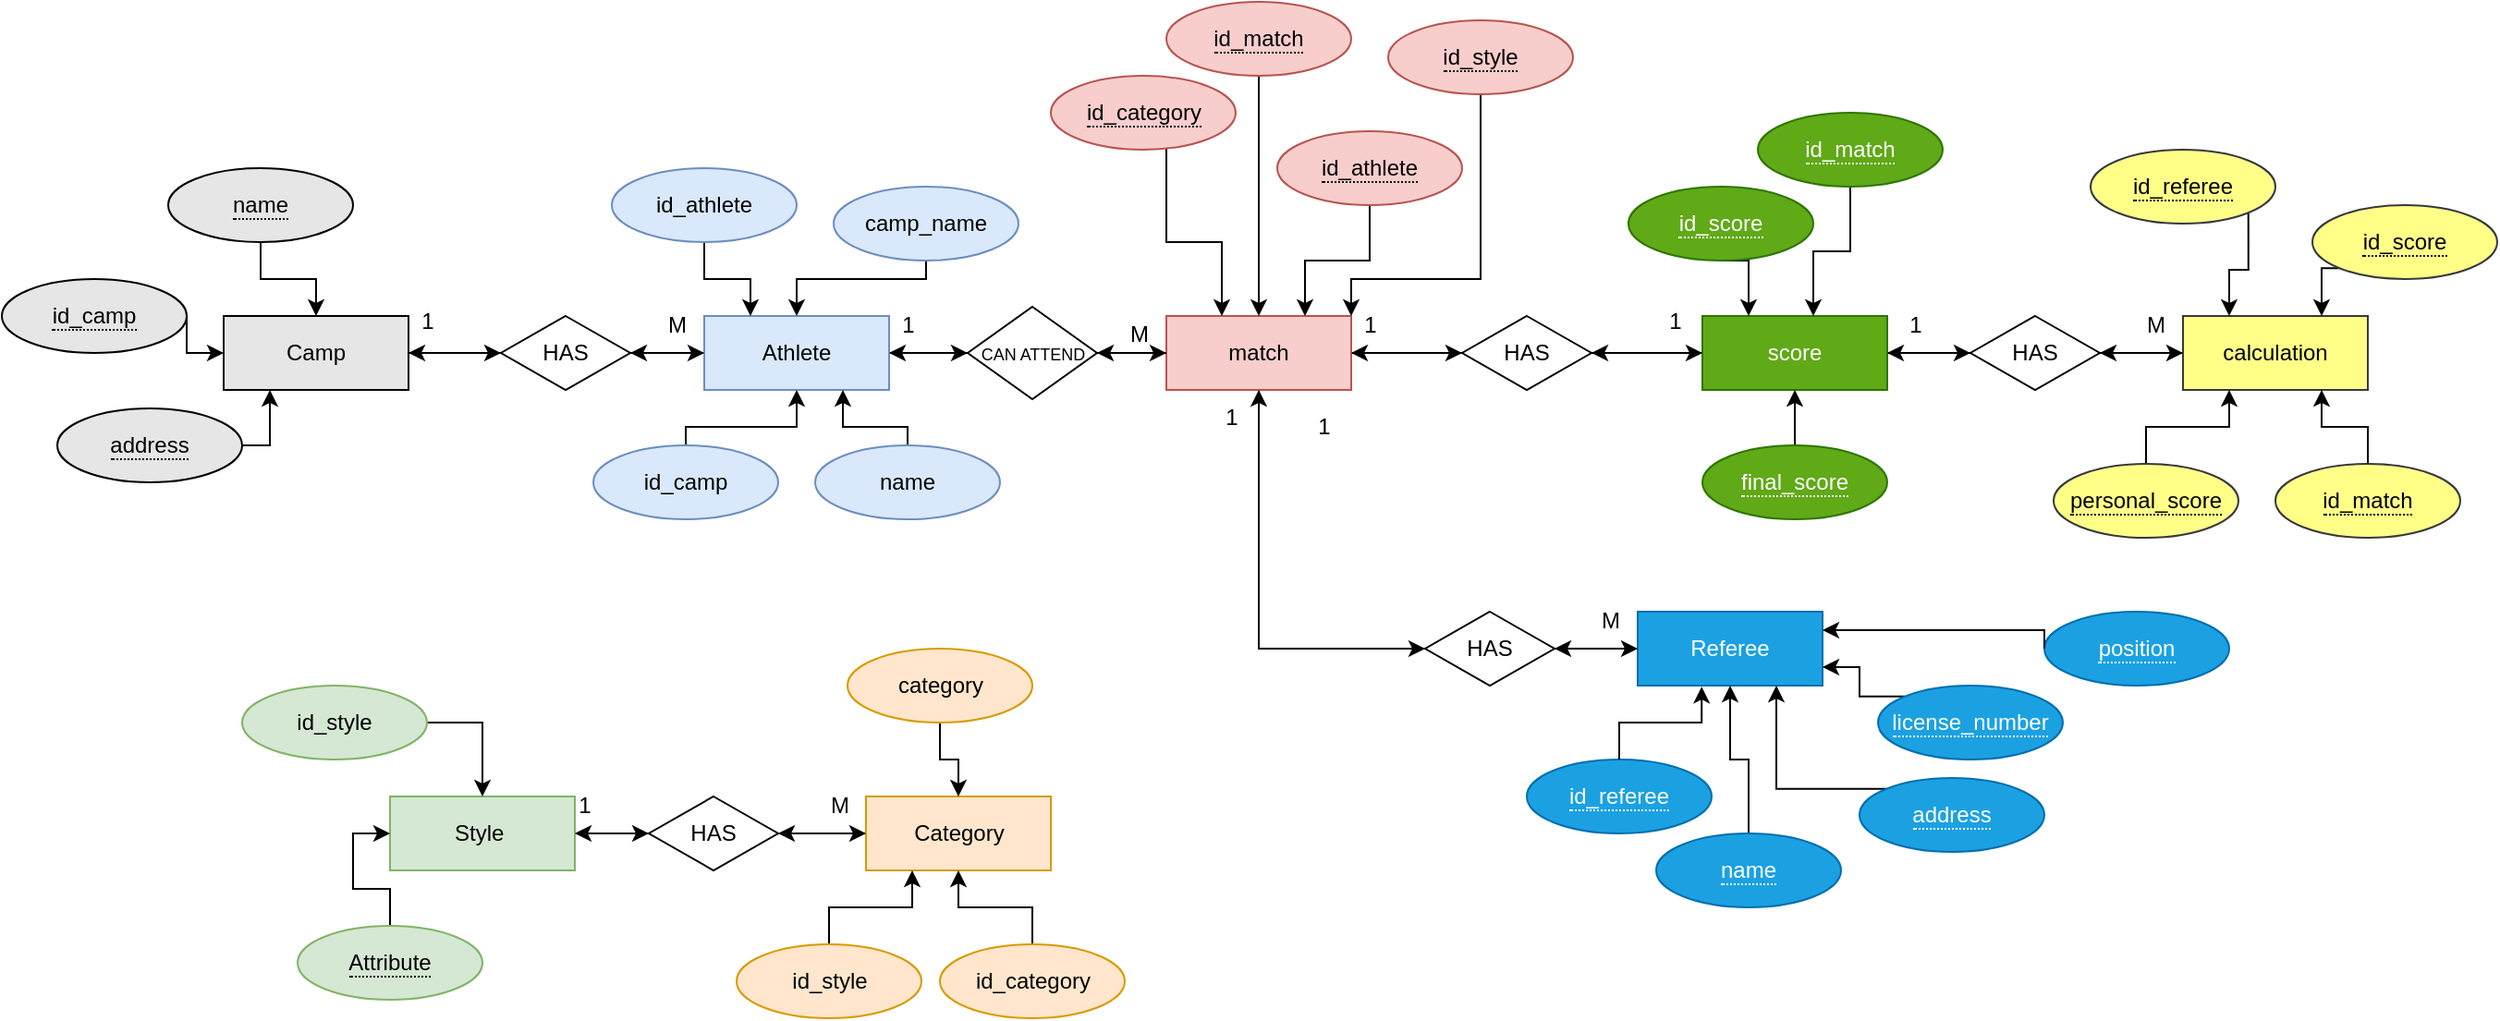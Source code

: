<mxfile version="24.7.8">
  <diagram name="Page-1" id="84v6MIT1IwpYlro9cznc">
    <mxGraphModel dx="1379" dy="745" grid="1" gridSize="10" guides="1" tooltips="1" connect="1" arrows="1" fold="1" page="1" pageScale="1" pageWidth="1600" pageHeight="1200" math="0" shadow="0">
      <root>
        <mxCell id="0" />
        <mxCell id="1" parent="0" />
        <mxCell id="qVCuvzpWBQvMnyLMpO2Z-4" value="" style="edgeStyle=orthogonalEdgeStyle;rounded=0;orthogonalLoop=1;jettySize=auto;html=1;" parent="1" source="Z3Ox5mFpv_UH-wUBoomn-1" target="qVCuvzpWBQvMnyLMpO2Z-1" edge="1">
          <mxGeometry relative="1" as="geometry" />
        </mxCell>
        <mxCell id="Z3Ox5mFpv_UH-wUBoomn-1" value="Camp" style="whiteSpace=wrap;html=1;align=center;fillColor=#E6E6E6;" parent="1" vertex="1">
          <mxGeometry x="120" y="170" width="100" height="40" as="geometry" />
        </mxCell>
        <mxCell id="Z3Ox5mFpv_UH-wUBoomn-6" style="edgeStyle=orthogonalEdgeStyle;rounded=0;orthogonalLoop=1;jettySize=auto;html=1;exitX=1;exitY=0.5;exitDx=0;exitDy=0;entryX=0;entryY=0.5;entryDx=0;entryDy=0;" parent="1" source="Z3Ox5mFpv_UH-wUBoomn-2" target="Z3Ox5mFpv_UH-wUBoomn-1" edge="1">
          <mxGeometry relative="1" as="geometry">
            <Array as="points">
              <mxPoint x="100" y="190" />
            </Array>
          </mxGeometry>
        </mxCell>
        <mxCell id="Z3Ox5mFpv_UH-wUBoomn-2" value="&lt;span style=&quot;border-bottom: 1px dotted&quot;&gt;id_camp&lt;/span&gt;" style="ellipse;whiteSpace=wrap;html=1;align=center;fillColor=#E6E6E6;" parent="1" vertex="1">
          <mxGeometry y="150" width="100" height="40" as="geometry" />
        </mxCell>
        <mxCell id="Z3Ox5mFpv_UH-wUBoomn-7" style="edgeStyle=orthogonalEdgeStyle;rounded=0;orthogonalLoop=1;jettySize=auto;html=1;exitX=0.5;exitY=1;exitDx=0;exitDy=0;" parent="1" source="Z3Ox5mFpv_UH-wUBoomn-3" target="Z3Ox5mFpv_UH-wUBoomn-1" edge="1">
          <mxGeometry relative="1" as="geometry" />
        </mxCell>
        <mxCell id="Z3Ox5mFpv_UH-wUBoomn-3" value="&lt;span style=&quot;border-bottom: 1px dotted&quot;&gt;name&lt;/span&gt;" style="ellipse;whiteSpace=wrap;html=1;align=center;fillColor=#E6E6E6;" parent="1" vertex="1">
          <mxGeometry x="90" y="90" width="100" height="40" as="geometry" />
        </mxCell>
        <mxCell id="Z3Ox5mFpv_UH-wUBoomn-5" style="edgeStyle=orthogonalEdgeStyle;rounded=0;orthogonalLoop=1;jettySize=auto;html=1;exitX=1;exitY=0.5;exitDx=0;exitDy=0;entryX=0.25;entryY=1;entryDx=0;entryDy=0;" parent="1" source="Z3Ox5mFpv_UH-wUBoomn-4" target="Z3Ox5mFpv_UH-wUBoomn-1" edge="1">
          <mxGeometry relative="1" as="geometry" />
        </mxCell>
        <mxCell id="Z3Ox5mFpv_UH-wUBoomn-4" value="&lt;span style=&quot;border-bottom: 1px dotted&quot;&gt;address&lt;/span&gt;" style="ellipse;whiteSpace=wrap;html=1;align=center;fillColor=#E6E6E6;" parent="1" vertex="1">
          <mxGeometry x="30" y="220" width="100" height="40" as="geometry" />
        </mxCell>
        <mxCell id="qVCuvzpWBQvMnyLMpO2Z-7" value="" style="edgeStyle=orthogonalEdgeStyle;rounded=0;orthogonalLoop=1;jettySize=auto;html=1;" parent="1" source="Z3Ox5mFpv_UH-wUBoomn-10" target="qVCuvzpWBQvMnyLMpO2Z-6" edge="1">
          <mxGeometry relative="1" as="geometry" />
        </mxCell>
        <mxCell id="4jx0AmO8iM8bcL9KrVpP-16" style="edgeStyle=orthogonalEdgeStyle;rounded=0;orthogonalLoop=1;jettySize=auto;html=1;exitX=0;exitY=0.5;exitDx=0;exitDy=0;entryX=1;entryY=0.5;entryDx=0;entryDy=0;" parent="1" source="Z3Ox5mFpv_UH-wUBoomn-10" target="qVCuvzpWBQvMnyLMpO2Z-1" edge="1">
          <mxGeometry relative="1" as="geometry" />
        </mxCell>
        <mxCell id="Z3Ox5mFpv_UH-wUBoomn-10" value="Athlete" style="whiteSpace=wrap;html=1;align=center;fillColor=#dae8fc;strokeColor=#6c8ebf;" parent="1" vertex="1">
          <mxGeometry x="380" y="170" width="100" height="40" as="geometry" />
        </mxCell>
        <mxCell id="Z3Ox5mFpv_UH-wUBoomn-15" style="edgeStyle=orthogonalEdgeStyle;rounded=0;orthogonalLoop=1;jettySize=auto;html=1;exitX=0.5;exitY=1;exitDx=0;exitDy=0;entryX=0.25;entryY=0;entryDx=0;entryDy=0;" parent="1" source="Z3Ox5mFpv_UH-wUBoomn-11" target="Z3Ox5mFpv_UH-wUBoomn-10" edge="1">
          <mxGeometry relative="1" as="geometry" />
        </mxCell>
        <mxCell id="Z3Ox5mFpv_UH-wUBoomn-11" value="id_athlete" style="ellipse;whiteSpace=wrap;html=1;align=center;fillColor=#dae8fc;strokeColor=#6c8ebf;" parent="1" vertex="1">
          <mxGeometry x="330" y="90" width="100" height="40" as="geometry" />
        </mxCell>
        <mxCell id="Z3Ox5mFpv_UH-wUBoomn-17" style="edgeStyle=orthogonalEdgeStyle;rounded=0;orthogonalLoop=1;jettySize=auto;html=1;exitX=0.5;exitY=0;exitDx=0;exitDy=0;" parent="1" source="Z3Ox5mFpv_UH-wUBoomn-12" target="Z3Ox5mFpv_UH-wUBoomn-10" edge="1">
          <mxGeometry relative="1" as="geometry">
            <Array as="points">
              <mxPoint x="370" y="230" />
              <mxPoint x="430" y="230" />
            </Array>
          </mxGeometry>
        </mxCell>
        <mxCell id="Z3Ox5mFpv_UH-wUBoomn-12" value="id_camp" style="ellipse;whiteSpace=wrap;html=1;align=center;fillColor=#dae8fc;strokeColor=#6c8ebf;" parent="1" vertex="1">
          <mxGeometry x="320" y="240" width="100" height="40" as="geometry" />
        </mxCell>
        <mxCell id="Z3Ox5mFpv_UH-wUBoomn-18" style="edgeStyle=orthogonalEdgeStyle;rounded=0;orthogonalLoop=1;jettySize=auto;html=1;exitX=0.5;exitY=0;exitDx=0;exitDy=0;entryX=0.75;entryY=1;entryDx=0;entryDy=0;" parent="1" source="Z3Ox5mFpv_UH-wUBoomn-13" target="Z3Ox5mFpv_UH-wUBoomn-10" edge="1">
          <mxGeometry relative="1" as="geometry">
            <Array as="points">
              <mxPoint x="490" y="230" />
              <mxPoint x="455" y="230" />
            </Array>
          </mxGeometry>
        </mxCell>
        <mxCell id="Z3Ox5mFpv_UH-wUBoomn-13" value="name" style="ellipse;whiteSpace=wrap;html=1;align=center;fillColor=#dae8fc;strokeColor=#6c8ebf;" parent="1" vertex="1">
          <mxGeometry x="440" y="240" width="100" height="40" as="geometry" />
        </mxCell>
        <mxCell id="Z3Ox5mFpv_UH-wUBoomn-16" style="edgeStyle=orthogonalEdgeStyle;rounded=0;orthogonalLoop=1;jettySize=auto;html=1;exitX=0.5;exitY=1;exitDx=0;exitDy=0;entryX=0.5;entryY=0;entryDx=0;entryDy=0;" parent="1" source="Z3Ox5mFpv_UH-wUBoomn-14" target="Z3Ox5mFpv_UH-wUBoomn-10" edge="1">
          <mxGeometry relative="1" as="geometry">
            <Array as="points">
              <mxPoint x="500" y="150" />
              <mxPoint x="430" y="150" />
            </Array>
          </mxGeometry>
        </mxCell>
        <mxCell id="Z3Ox5mFpv_UH-wUBoomn-14" value="camp_name" style="ellipse;whiteSpace=wrap;html=1;align=center;fillColor=#dae8fc;strokeColor=#6c8ebf;" parent="1" vertex="1">
          <mxGeometry x="450" y="100" width="100" height="40" as="geometry" />
        </mxCell>
        <mxCell id="qVCuvzpWBQvMnyLMpO2Z-25" value="" style="edgeStyle=orthogonalEdgeStyle;rounded=0;orthogonalLoop=1;jettySize=auto;html=1;" parent="1" source="Z3Ox5mFpv_UH-wUBoomn-19" target="qVCuvzpWBQvMnyLMpO2Z-24" edge="1">
          <mxGeometry relative="1" as="geometry" />
        </mxCell>
        <mxCell id="Z3Ox5mFpv_UH-wUBoomn-19" value="Style&amp;nbsp;" style="whiteSpace=wrap;html=1;align=center;fillColor=#d5e8d4;strokeColor=#82b366;" parent="1" vertex="1">
          <mxGeometry x="210" y="430" width="100" height="40" as="geometry" />
        </mxCell>
        <mxCell id="Z3Ox5mFpv_UH-wUBoomn-24" style="edgeStyle=orthogonalEdgeStyle;rounded=0;orthogonalLoop=1;jettySize=auto;html=1;exitX=1;exitY=0.5;exitDx=0;exitDy=0;entryX=0.5;entryY=0;entryDx=0;entryDy=0;" parent="1" source="Z3Ox5mFpv_UH-wUBoomn-20" target="Z3Ox5mFpv_UH-wUBoomn-19" edge="1">
          <mxGeometry relative="1" as="geometry" />
        </mxCell>
        <mxCell id="Z3Ox5mFpv_UH-wUBoomn-20" value="id_style" style="ellipse;whiteSpace=wrap;html=1;align=center;fillColor=#d5e8d4;strokeColor=#82b366;" parent="1" vertex="1">
          <mxGeometry x="130" y="370" width="100" height="40" as="geometry" />
        </mxCell>
        <mxCell id="Z3Ox5mFpv_UH-wUBoomn-25" style="edgeStyle=orthogonalEdgeStyle;rounded=0;orthogonalLoop=1;jettySize=auto;html=1;exitX=0.5;exitY=0;exitDx=0;exitDy=0;entryX=0;entryY=0.5;entryDx=0;entryDy=0;" parent="1" source="Z3Ox5mFpv_UH-wUBoomn-21" target="Z3Ox5mFpv_UH-wUBoomn-19" edge="1">
          <mxGeometry relative="1" as="geometry" />
        </mxCell>
        <mxCell id="Z3Ox5mFpv_UH-wUBoomn-21" value="&lt;span style=&quot;border-bottom: 1px dotted&quot;&gt;Attribute&lt;/span&gt;" style="ellipse;whiteSpace=wrap;html=1;align=center;fillColor=#d5e8d4;strokeColor=#82b366;" parent="1" vertex="1">
          <mxGeometry x="160" y="500" width="100" height="40" as="geometry" />
        </mxCell>
        <mxCell id="4jx0AmO8iM8bcL9KrVpP-14" style="edgeStyle=orthogonalEdgeStyle;rounded=0;orthogonalLoop=1;jettySize=auto;html=1;exitX=0;exitY=0.5;exitDx=0;exitDy=0;entryX=1;entryY=0.5;entryDx=0;entryDy=0;" parent="1" source="Z3Ox5mFpv_UH-wUBoomn-26" target="qVCuvzpWBQvMnyLMpO2Z-24" edge="1">
          <mxGeometry relative="1" as="geometry" />
        </mxCell>
        <mxCell id="Z3Ox5mFpv_UH-wUBoomn-26" value="Category" style="whiteSpace=wrap;html=1;align=center;fillColor=#ffe6cc;strokeColor=#d79b00;" parent="1" vertex="1">
          <mxGeometry x="467.5" y="430" width="100" height="40" as="geometry" />
        </mxCell>
        <mxCell id="Z3Ox5mFpv_UH-wUBoomn-38" style="edgeStyle=orthogonalEdgeStyle;rounded=0;orthogonalLoop=1;jettySize=auto;html=1;exitX=0.5;exitY=1;exitDx=0;exitDy=0;" parent="1" source="Z3Ox5mFpv_UH-wUBoomn-27" target="Z3Ox5mFpv_UH-wUBoomn-26" edge="1">
          <mxGeometry relative="1" as="geometry" />
        </mxCell>
        <mxCell id="Z3Ox5mFpv_UH-wUBoomn-27" value="category" style="ellipse;whiteSpace=wrap;html=1;align=center;fillColor=#ffe6cc;strokeColor=#d79b00;" parent="1" vertex="1">
          <mxGeometry x="457.5" y="350" width="100" height="40" as="geometry" />
        </mxCell>
        <mxCell id="Z3Ox5mFpv_UH-wUBoomn-37" style="edgeStyle=orthogonalEdgeStyle;rounded=0;orthogonalLoop=1;jettySize=auto;html=1;exitX=0.5;exitY=0;exitDx=0;exitDy=0;entryX=0.5;entryY=1;entryDx=0;entryDy=0;" parent="1" source="Z3Ox5mFpv_UH-wUBoomn-28" target="Z3Ox5mFpv_UH-wUBoomn-26" edge="1">
          <mxGeometry relative="1" as="geometry" />
        </mxCell>
        <mxCell id="Z3Ox5mFpv_UH-wUBoomn-28" value="id_category" style="ellipse;whiteSpace=wrap;html=1;align=center;fillColor=#ffe6cc;strokeColor=#d79b00;" parent="1" vertex="1">
          <mxGeometry x="507.5" y="510" width="100" height="40" as="geometry" />
        </mxCell>
        <mxCell id="Z3Ox5mFpv_UH-wUBoomn-35" style="edgeStyle=orthogonalEdgeStyle;rounded=0;orthogonalLoop=1;jettySize=auto;html=1;exitX=0.5;exitY=0;exitDx=0;exitDy=0;entryX=0.25;entryY=1;entryDx=0;entryDy=0;" parent="1" source="Z3Ox5mFpv_UH-wUBoomn-29" target="Z3Ox5mFpv_UH-wUBoomn-26" edge="1">
          <mxGeometry relative="1" as="geometry" />
        </mxCell>
        <mxCell id="Z3Ox5mFpv_UH-wUBoomn-29" value="id_style" style="ellipse;whiteSpace=wrap;html=1;align=center;fillColor=#ffe6cc;strokeColor=#d79b00;" parent="1" vertex="1">
          <mxGeometry x="397.5" y="510" width="100" height="40" as="geometry" />
        </mxCell>
        <mxCell id="qVCuvzpWBQvMnyLMpO2Z-10" value="" style="edgeStyle=orthogonalEdgeStyle;rounded=0;orthogonalLoop=1;jettySize=auto;html=1;" parent="1" source="Z3Ox5mFpv_UH-wUBoomn-41" target="qVCuvzpWBQvMnyLMpO2Z-9" edge="1">
          <mxGeometry relative="1" as="geometry" />
        </mxCell>
        <mxCell id="qVCuvzpWBQvMnyLMpO2Z-31" style="edgeStyle=orthogonalEdgeStyle;rounded=0;orthogonalLoop=1;jettySize=auto;html=1;exitX=0.5;exitY=1;exitDx=0;exitDy=0;entryX=0;entryY=0.5;entryDx=0;entryDy=0;" parent="1" source="Z3Ox5mFpv_UH-wUBoomn-41" target="qVCuvzpWBQvMnyLMpO2Z-15" edge="1">
          <mxGeometry relative="1" as="geometry" />
        </mxCell>
        <mxCell id="Z3Ox5mFpv_UH-wUBoomn-41" value="match" style="whiteSpace=wrap;html=1;align=center;fillColor=#f8cecc;strokeColor=#b85450;" parent="1" vertex="1">
          <mxGeometry x="630" y="170" width="100" height="40" as="geometry" />
        </mxCell>
        <mxCell id="Z3Ox5mFpv_UH-wUBoomn-46" style="edgeStyle=orthogonalEdgeStyle;rounded=0;orthogonalLoop=1;jettySize=auto;html=1;exitX=0.5;exitY=1;exitDx=0;exitDy=0;entryX=0.5;entryY=0;entryDx=0;entryDy=0;" parent="1" source="Z3Ox5mFpv_UH-wUBoomn-42" target="Z3Ox5mFpv_UH-wUBoomn-41" edge="1">
          <mxGeometry relative="1" as="geometry" />
        </mxCell>
        <mxCell id="Z3Ox5mFpv_UH-wUBoomn-42" value="&lt;span style=&quot;border-bottom: 1px dotted&quot;&gt;id_match&lt;/span&gt;" style="ellipse;whiteSpace=wrap;html=1;align=center;fillColor=#f8cecc;strokeColor=#b85450;" parent="1" vertex="1">
          <mxGeometry x="630" width="100" height="40" as="geometry" />
        </mxCell>
        <mxCell id="Z3Ox5mFpv_UH-wUBoomn-47" style="edgeStyle=orthogonalEdgeStyle;rounded=0;orthogonalLoop=1;jettySize=auto;html=1;exitX=0.5;exitY=1;exitDx=0;exitDy=0;entryX=0.75;entryY=0;entryDx=0;entryDy=0;" parent="1" source="Z3Ox5mFpv_UH-wUBoomn-43" target="Z3Ox5mFpv_UH-wUBoomn-41" edge="1">
          <mxGeometry relative="1" as="geometry" />
        </mxCell>
        <mxCell id="Z3Ox5mFpv_UH-wUBoomn-43" value="&lt;span style=&quot;border-bottom: 1px dotted&quot;&gt;id_athlete&lt;/span&gt;" style="ellipse;whiteSpace=wrap;html=1;align=center;fillColor=#f8cecc;strokeColor=#b85450;" parent="1" vertex="1">
          <mxGeometry x="690" y="70" width="100" height="40" as="geometry" />
        </mxCell>
        <mxCell id="Z3Ox5mFpv_UH-wUBoomn-49" style="edgeStyle=orthogonalEdgeStyle;rounded=0;orthogonalLoop=1;jettySize=auto;html=1;exitX=0.5;exitY=1;exitDx=0;exitDy=0;" parent="1" source="Z3Ox5mFpv_UH-wUBoomn-44" target="Z3Ox5mFpv_UH-wUBoomn-41" edge="1">
          <mxGeometry relative="1" as="geometry">
            <Array as="points">
              <mxPoint x="630" y="60" />
              <mxPoint x="630" y="130" />
              <mxPoint x="660" y="130" />
            </Array>
          </mxGeometry>
        </mxCell>
        <mxCell id="Z3Ox5mFpv_UH-wUBoomn-44" value="&lt;span style=&quot;border-bottom: 1px dotted&quot;&gt;id_category&lt;/span&gt;" style="ellipse;whiteSpace=wrap;html=1;align=center;fillColor=#f8cecc;strokeColor=#b85450;" parent="1" vertex="1">
          <mxGeometry x="567.5" y="40" width="100" height="40" as="geometry" />
        </mxCell>
        <mxCell id="Z3Ox5mFpv_UH-wUBoomn-48" style="edgeStyle=orthogonalEdgeStyle;rounded=0;orthogonalLoop=1;jettySize=auto;html=1;exitX=0.5;exitY=1;exitDx=0;exitDy=0;entryX=1;entryY=0;entryDx=0;entryDy=0;" parent="1" source="Z3Ox5mFpv_UH-wUBoomn-45" target="Z3Ox5mFpv_UH-wUBoomn-41" edge="1">
          <mxGeometry relative="1" as="geometry">
            <Array as="points">
              <mxPoint x="800" y="150" />
              <mxPoint x="730" y="150" />
            </Array>
          </mxGeometry>
        </mxCell>
        <mxCell id="Z3Ox5mFpv_UH-wUBoomn-45" value="&lt;span style=&quot;border-bottom: 1px dotted&quot;&gt;id_style&lt;/span&gt;" style="ellipse;whiteSpace=wrap;html=1;align=center;fillColor=#f8cecc;strokeColor=#b85450;" parent="1" vertex="1">
          <mxGeometry x="750" y="10" width="100" height="40" as="geometry" />
        </mxCell>
        <mxCell id="qVCuvzpWBQvMnyLMpO2Z-22" value="" style="edgeStyle=orthogonalEdgeStyle;rounded=0;orthogonalLoop=1;jettySize=auto;html=1;" parent="1" source="Z3Ox5mFpv_UH-wUBoomn-62" target="qVCuvzpWBQvMnyLMpO2Z-21" edge="1">
          <mxGeometry relative="1" as="geometry" />
        </mxCell>
        <mxCell id="4jx0AmO8iM8bcL9KrVpP-6" style="edgeStyle=orthogonalEdgeStyle;rounded=0;orthogonalLoop=1;jettySize=auto;html=1;exitX=0;exitY=0.5;exitDx=0;exitDy=0;" parent="1" source="Z3Ox5mFpv_UH-wUBoomn-62" target="qVCuvzpWBQvMnyLMpO2Z-9" edge="1">
          <mxGeometry relative="1" as="geometry" />
        </mxCell>
        <mxCell id="Z3Ox5mFpv_UH-wUBoomn-62" value="score" style="whiteSpace=wrap;html=1;align=center;fillColor=#60a917;fontColor=#ffffff;strokeColor=#2D7600;" parent="1" vertex="1">
          <mxGeometry x="920" y="170" width="100" height="40" as="geometry" />
        </mxCell>
        <mxCell id="Z3Ox5mFpv_UH-wUBoomn-66" style="edgeStyle=orthogonalEdgeStyle;rounded=0;orthogonalLoop=1;jettySize=auto;html=1;exitX=0.5;exitY=1;exitDx=0;exitDy=0;entryX=0.25;entryY=0;entryDx=0;entryDy=0;" parent="1" source="Z3Ox5mFpv_UH-wUBoomn-63" target="Z3Ox5mFpv_UH-wUBoomn-62" edge="1">
          <mxGeometry relative="1" as="geometry" />
        </mxCell>
        <mxCell id="Z3Ox5mFpv_UH-wUBoomn-63" value="&lt;span style=&quot;border-bottom: 1px dotted&quot;&gt;id_score&lt;/span&gt;" style="ellipse;whiteSpace=wrap;html=1;align=center;fillColor=#60a917;fontColor=#ffffff;strokeColor=#2D7600;" parent="1" vertex="1">
          <mxGeometry x="880" y="100" width="100" height="40" as="geometry" />
        </mxCell>
        <mxCell id="Z3Ox5mFpv_UH-wUBoomn-67" style="edgeStyle=orthogonalEdgeStyle;rounded=0;orthogonalLoop=1;jettySize=auto;html=1;exitX=0.5;exitY=1;exitDx=0;exitDy=0;" parent="1" source="Z3Ox5mFpv_UH-wUBoomn-64" target="Z3Ox5mFpv_UH-wUBoomn-62" edge="1">
          <mxGeometry relative="1" as="geometry">
            <Array as="points">
              <mxPoint x="1000" y="135" />
              <mxPoint x="980" y="135" />
            </Array>
          </mxGeometry>
        </mxCell>
        <mxCell id="Z3Ox5mFpv_UH-wUBoomn-64" value="&lt;span style=&quot;border-bottom: 1px dotted&quot;&gt;id_match&lt;/span&gt;" style="ellipse;whiteSpace=wrap;html=1;align=center;fillColor=#60a917;fontColor=#ffffff;strokeColor=#2D7600;" parent="1" vertex="1">
          <mxGeometry x="950" y="60" width="100" height="40" as="geometry" />
        </mxCell>
        <mxCell id="qVCuvzpWBQvMnyLMpO2Z-13" style="edgeStyle=orthogonalEdgeStyle;rounded=0;orthogonalLoop=1;jettySize=auto;html=1;exitX=0.5;exitY=0;exitDx=0;exitDy=0;entryX=0.5;entryY=1;entryDx=0;entryDy=0;" parent="1" source="Z3Ox5mFpv_UH-wUBoomn-65" target="Z3Ox5mFpv_UH-wUBoomn-62" edge="1">
          <mxGeometry relative="1" as="geometry" />
        </mxCell>
        <mxCell id="Z3Ox5mFpv_UH-wUBoomn-65" value="&lt;span style=&quot;border-bottom: 1px dotted&quot;&gt;final_score&lt;/span&gt;" style="ellipse;whiteSpace=wrap;html=1;align=center;fillColor=#60a917;fontColor=#ffffff;strokeColor=#2D7600;" parent="1" vertex="1">
          <mxGeometry x="920" y="240" width="100" height="40" as="geometry" />
        </mxCell>
        <mxCell id="4jx0AmO8iM8bcL9KrVpP-12" style="edgeStyle=orthogonalEdgeStyle;rounded=0;orthogonalLoop=1;jettySize=auto;html=1;exitX=0;exitY=0.5;exitDx=0;exitDy=0;entryX=1;entryY=0.5;entryDx=0;entryDy=0;" parent="1" source="I9u8g2XbCEM9uuoPbyd0-1" target="qVCuvzpWBQvMnyLMpO2Z-15" edge="1">
          <mxGeometry relative="1" as="geometry" />
        </mxCell>
        <mxCell id="I9u8g2XbCEM9uuoPbyd0-1" value="Referee" style="whiteSpace=wrap;html=1;align=center;fillColor=#1ba1e2;fontColor=#ffffff;strokeColor=#006EAF;" parent="1" vertex="1">
          <mxGeometry x="885" y="330" width="100" height="40" as="geometry" />
        </mxCell>
        <mxCell id="I9u8g2XbCEM9uuoPbyd0-2" value="&lt;span style=&quot;border-bottom: 1px dotted&quot;&gt;id_referee&lt;/span&gt;" style="ellipse;whiteSpace=wrap;html=1;align=center;fillColor=#1ba1e2;fontColor=#ffffff;strokeColor=#006EAF;" parent="1" vertex="1">
          <mxGeometry x="825" y="410" width="100" height="40" as="geometry" />
        </mxCell>
        <mxCell id="I9u8g2XbCEM9uuoPbyd0-14" style="edgeStyle=orthogonalEdgeStyle;rounded=0;orthogonalLoop=1;jettySize=auto;html=1;exitX=0;exitY=0;exitDx=0;exitDy=0;" parent="1" source="I9u8g2XbCEM9uuoPbyd0-3" edge="1">
          <mxGeometry relative="1" as="geometry">
            <Array as="points">
              <mxPoint x="1005" y="376" />
              <mxPoint x="1005" y="360" />
              <mxPoint x="985" y="360" />
            </Array>
            <mxPoint x="985" y="360" as="targetPoint" />
          </mxGeometry>
        </mxCell>
        <mxCell id="I9u8g2XbCEM9uuoPbyd0-3" value="&lt;span style=&quot;border-bottom: 1px dotted&quot;&gt;license_number&lt;/span&gt;" style="ellipse;whiteSpace=wrap;html=1;align=center;fillColor=#1ba1e2;fontColor=#ffffff;strokeColor=#006EAF;" parent="1" vertex="1">
          <mxGeometry x="1015" y="370" width="100" height="40" as="geometry" />
        </mxCell>
        <mxCell id="I9u8g2XbCEM9uuoPbyd0-8" style="edgeStyle=orthogonalEdgeStyle;rounded=0;orthogonalLoop=1;jettySize=auto;html=1;exitX=0;exitY=0;exitDx=0;exitDy=0;entryX=0.75;entryY=1;entryDx=0;entryDy=0;" parent="1" source="I9u8g2XbCEM9uuoPbyd0-4" target="I9u8g2XbCEM9uuoPbyd0-1" edge="1">
          <mxGeometry relative="1" as="geometry" />
        </mxCell>
        <mxCell id="I9u8g2XbCEM9uuoPbyd0-4" value="&lt;span style=&quot;border-bottom: 1px dotted&quot;&gt;address&lt;/span&gt;" style="ellipse;whiteSpace=wrap;html=1;align=center;fillColor=#1ba1e2;fontColor=#ffffff;strokeColor=#006EAF;" parent="1" vertex="1">
          <mxGeometry x="1005" y="420" width="100" height="40" as="geometry" />
        </mxCell>
        <mxCell id="I9u8g2XbCEM9uuoPbyd0-7" style="edgeStyle=orthogonalEdgeStyle;rounded=0;orthogonalLoop=1;jettySize=auto;html=1;exitX=0.5;exitY=0;exitDx=0;exitDy=0;entryX=0.5;entryY=1;entryDx=0;entryDy=0;" parent="1" source="I9u8g2XbCEM9uuoPbyd0-5" target="I9u8g2XbCEM9uuoPbyd0-1" edge="1">
          <mxGeometry relative="1" as="geometry" />
        </mxCell>
        <mxCell id="I9u8g2XbCEM9uuoPbyd0-5" value="&lt;span style=&quot;border-bottom: 1px dotted&quot;&gt;name&lt;/span&gt;" style="ellipse;whiteSpace=wrap;html=1;align=center;fillColor=#1ba1e2;fontColor=#ffffff;strokeColor=#006EAF;" parent="1" vertex="1">
          <mxGeometry x="895" y="450" width="100" height="40" as="geometry" />
        </mxCell>
        <mxCell id="I9u8g2XbCEM9uuoPbyd0-6" style="edgeStyle=orthogonalEdgeStyle;rounded=0;orthogonalLoop=1;jettySize=auto;html=1;exitX=0.5;exitY=0;exitDx=0;exitDy=0;entryX=0.346;entryY=1.015;entryDx=0;entryDy=0;entryPerimeter=0;" parent="1" source="I9u8g2XbCEM9uuoPbyd0-2" target="I9u8g2XbCEM9uuoPbyd0-1" edge="1">
          <mxGeometry relative="1" as="geometry" />
        </mxCell>
        <mxCell id="4jx0AmO8iM8bcL9KrVpP-8" style="edgeStyle=orthogonalEdgeStyle;rounded=0;orthogonalLoop=1;jettySize=auto;html=1;exitX=0;exitY=0.5;exitDx=0;exitDy=0;entryX=1;entryY=0.5;entryDx=0;entryDy=0;" parent="1" source="I9u8g2XbCEM9uuoPbyd0-15" target="qVCuvzpWBQvMnyLMpO2Z-21" edge="1">
          <mxGeometry relative="1" as="geometry" />
        </mxCell>
        <mxCell id="I9u8g2XbCEM9uuoPbyd0-15" value="calculation" style="whiteSpace=wrap;html=1;align=center;fillColor=#ffff88;strokeColor=#36393d;" parent="1" vertex="1">
          <mxGeometry x="1180" y="170" width="100" height="40" as="geometry" />
        </mxCell>
        <mxCell id="I9u8g2XbCEM9uuoPbyd0-20" style="edgeStyle=orthogonalEdgeStyle;rounded=0;orthogonalLoop=1;jettySize=auto;html=1;exitX=1;exitY=1;exitDx=0;exitDy=0;entryX=0.25;entryY=0;entryDx=0;entryDy=0;" parent="1" source="I9u8g2XbCEM9uuoPbyd0-16" target="I9u8g2XbCEM9uuoPbyd0-15" edge="1">
          <mxGeometry relative="1" as="geometry" />
        </mxCell>
        <mxCell id="I9u8g2XbCEM9uuoPbyd0-16" value="&lt;span style=&quot;border-bottom: 1px dotted&quot;&gt;id_referee&lt;/span&gt;" style="ellipse;whiteSpace=wrap;html=1;align=center;fillColor=#ffff88;strokeColor=#36393d;" parent="1" vertex="1">
          <mxGeometry x="1130" y="80" width="100" height="40" as="geometry" />
        </mxCell>
        <mxCell id="I9u8g2XbCEM9uuoPbyd0-21" style="edgeStyle=orthogonalEdgeStyle;rounded=0;orthogonalLoop=1;jettySize=auto;html=1;exitX=0;exitY=1;exitDx=0;exitDy=0;entryX=0.75;entryY=0;entryDx=0;entryDy=0;" parent="1" source="I9u8g2XbCEM9uuoPbyd0-17" target="I9u8g2XbCEM9uuoPbyd0-15" edge="1">
          <mxGeometry relative="1" as="geometry" />
        </mxCell>
        <mxCell id="I9u8g2XbCEM9uuoPbyd0-17" value="&lt;span style=&quot;border-bottom: 1px dotted&quot;&gt;id_score&lt;/span&gt;" style="ellipse;whiteSpace=wrap;html=1;align=center;fillColor=#ffff88;strokeColor=#36393d;" parent="1" vertex="1">
          <mxGeometry x="1250" y="110" width="100" height="40" as="geometry" />
        </mxCell>
        <mxCell id="I9u8g2XbCEM9uuoPbyd0-22" style="edgeStyle=orthogonalEdgeStyle;rounded=0;orthogonalLoop=1;jettySize=auto;html=1;exitX=0.5;exitY=0;exitDx=0;exitDy=0;entryX=0.75;entryY=1;entryDx=0;entryDy=0;" parent="1" source="I9u8g2XbCEM9uuoPbyd0-18" target="I9u8g2XbCEM9uuoPbyd0-15" edge="1">
          <mxGeometry relative="1" as="geometry" />
        </mxCell>
        <mxCell id="I9u8g2XbCEM9uuoPbyd0-18" value="&lt;span style=&quot;border-bottom: 1px dotted&quot;&gt;id_match&lt;/span&gt;" style="ellipse;whiteSpace=wrap;html=1;align=center;fillColor=#ffff88;strokeColor=#36393d;" parent="1" vertex="1">
          <mxGeometry x="1230" y="250" width="100" height="40" as="geometry" />
        </mxCell>
        <mxCell id="I9u8g2XbCEM9uuoPbyd0-23" style="edgeStyle=orthogonalEdgeStyle;rounded=0;orthogonalLoop=1;jettySize=auto;html=1;exitX=0.5;exitY=0;exitDx=0;exitDy=0;entryX=0.25;entryY=1;entryDx=0;entryDy=0;" parent="1" source="I9u8g2XbCEM9uuoPbyd0-19" target="I9u8g2XbCEM9uuoPbyd0-15" edge="1">
          <mxGeometry relative="1" as="geometry" />
        </mxCell>
        <mxCell id="I9u8g2XbCEM9uuoPbyd0-19" value="&lt;span style=&quot;border-bottom: 1px dotted&quot;&gt;personal_score&lt;/span&gt;" style="ellipse;whiteSpace=wrap;html=1;align=center;fillColor=#ffff88;strokeColor=#36393d;" parent="1" vertex="1">
          <mxGeometry x="1110" y="250" width="100" height="40" as="geometry" />
        </mxCell>
        <mxCell id="qVCuvzpWBQvMnyLMpO2Z-3" value="" style="edgeStyle=orthogonalEdgeStyle;rounded=0;orthogonalLoop=1;jettySize=auto;html=1;" parent="1" source="qVCuvzpWBQvMnyLMpO2Z-1" target="Z3Ox5mFpv_UH-wUBoomn-10" edge="1">
          <mxGeometry relative="1" as="geometry" />
        </mxCell>
        <mxCell id="4jx0AmO8iM8bcL9KrVpP-15" style="edgeStyle=orthogonalEdgeStyle;rounded=0;orthogonalLoop=1;jettySize=auto;html=1;exitX=0;exitY=0.5;exitDx=0;exitDy=0;entryX=1;entryY=0.5;entryDx=0;entryDy=0;" parent="1" source="qVCuvzpWBQvMnyLMpO2Z-1" target="Z3Ox5mFpv_UH-wUBoomn-1" edge="1">
          <mxGeometry relative="1" as="geometry" />
        </mxCell>
        <mxCell id="qVCuvzpWBQvMnyLMpO2Z-1" value="HAS" style="rhombus;whiteSpace=wrap;html=1;" parent="1" vertex="1">
          <mxGeometry x="270" y="170" width="70" height="40" as="geometry" />
        </mxCell>
        <mxCell id="qVCuvzpWBQvMnyLMpO2Z-8" value="" style="edgeStyle=orthogonalEdgeStyle;rounded=0;orthogonalLoop=1;jettySize=auto;html=1;" parent="1" source="qVCuvzpWBQvMnyLMpO2Z-6" target="Z3Ox5mFpv_UH-wUBoomn-41" edge="1">
          <mxGeometry relative="1" as="geometry" />
        </mxCell>
        <mxCell id="4jx0AmO8iM8bcL9KrVpP-17" style="edgeStyle=orthogonalEdgeStyle;rounded=0;orthogonalLoop=1;jettySize=auto;html=1;exitX=0;exitY=0.5;exitDx=0;exitDy=0;" parent="1" source="qVCuvzpWBQvMnyLMpO2Z-6" target="Z3Ox5mFpv_UH-wUBoomn-10" edge="1">
          <mxGeometry relative="1" as="geometry" />
        </mxCell>
        <mxCell id="qVCuvzpWBQvMnyLMpO2Z-6" value="&lt;font style=&quot;font-size: 9px;&quot;&gt;CAN ATTEND&lt;/font&gt;" style="rhombus;whiteSpace=wrap;html=1;" parent="1" vertex="1">
          <mxGeometry x="522.5" y="165" width="70" height="50" as="geometry" />
        </mxCell>
        <mxCell id="qVCuvzpWBQvMnyLMpO2Z-11" value="" style="edgeStyle=orthogonalEdgeStyle;rounded=0;orthogonalLoop=1;jettySize=auto;html=1;" parent="1" source="qVCuvzpWBQvMnyLMpO2Z-9" target="Z3Ox5mFpv_UH-wUBoomn-62" edge="1">
          <mxGeometry relative="1" as="geometry" />
        </mxCell>
        <mxCell id="qVCuvzpWBQvMnyLMpO2Z-29" value="" style="edgeStyle=orthogonalEdgeStyle;rounded=0;orthogonalLoop=1;jettySize=auto;html=1;" parent="1" source="qVCuvzpWBQvMnyLMpO2Z-9" target="Z3Ox5mFpv_UH-wUBoomn-41" edge="1">
          <mxGeometry relative="1" as="geometry" />
        </mxCell>
        <mxCell id="qVCuvzpWBQvMnyLMpO2Z-9" value="HAS" style="rhombus;whiteSpace=wrap;html=1;" parent="1" vertex="1">
          <mxGeometry x="790" y="170" width="70" height="40" as="geometry" />
        </mxCell>
        <mxCell id="qVCuvzpWBQvMnyLMpO2Z-20" value="" style="edgeStyle=orthogonalEdgeStyle;rounded=0;orthogonalLoop=1;jettySize=auto;html=1;" parent="1" source="qVCuvzpWBQvMnyLMpO2Z-15" target="I9u8g2XbCEM9uuoPbyd0-1" edge="1">
          <mxGeometry relative="1" as="geometry" />
        </mxCell>
        <mxCell id="4jx0AmO8iM8bcL9KrVpP-10" style="edgeStyle=orthogonalEdgeStyle;rounded=0;orthogonalLoop=1;jettySize=auto;html=1;exitX=0;exitY=0.5;exitDx=0;exitDy=0;entryX=0.5;entryY=1;entryDx=0;entryDy=0;" parent="1" source="qVCuvzpWBQvMnyLMpO2Z-15" target="Z3Ox5mFpv_UH-wUBoomn-41" edge="1">
          <mxGeometry relative="1" as="geometry" />
        </mxCell>
        <mxCell id="qVCuvzpWBQvMnyLMpO2Z-15" value="HAS" style="rhombus;whiteSpace=wrap;html=1;" parent="1" vertex="1">
          <mxGeometry x="770" y="330" width="70" height="40" as="geometry" />
        </mxCell>
        <mxCell id="qVCuvzpWBQvMnyLMpO2Z-23" value="" style="edgeStyle=orthogonalEdgeStyle;rounded=0;orthogonalLoop=1;jettySize=auto;html=1;" parent="1" source="qVCuvzpWBQvMnyLMpO2Z-21" target="I9u8g2XbCEM9uuoPbyd0-15" edge="1">
          <mxGeometry relative="1" as="geometry" />
        </mxCell>
        <mxCell id="4jx0AmO8iM8bcL9KrVpP-7" style="edgeStyle=orthogonalEdgeStyle;rounded=0;orthogonalLoop=1;jettySize=auto;html=1;exitX=0;exitY=0.5;exitDx=0;exitDy=0;entryX=1;entryY=0.5;entryDx=0;entryDy=0;" parent="1" source="qVCuvzpWBQvMnyLMpO2Z-21" target="Z3Ox5mFpv_UH-wUBoomn-62" edge="1">
          <mxGeometry relative="1" as="geometry" />
        </mxCell>
        <mxCell id="qVCuvzpWBQvMnyLMpO2Z-21" value="HAS" style="rhombus;whiteSpace=wrap;html=1;" parent="1" vertex="1">
          <mxGeometry x="1065" y="170" width="70" height="40" as="geometry" />
        </mxCell>
        <mxCell id="qVCuvzpWBQvMnyLMpO2Z-26" value="" style="edgeStyle=orthogonalEdgeStyle;rounded=0;orthogonalLoop=1;jettySize=auto;html=1;" parent="1" source="qVCuvzpWBQvMnyLMpO2Z-24" target="Z3Ox5mFpv_UH-wUBoomn-26" edge="1">
          <mxGeometry relative="1" as="geometry" />
        </mxCell>
        <mxCell id="4jx0AmO8iM8bcL9KrVpP-13" style="edgeStyle=orthogonalEdgeStyle;rounded=0;orthogonalLoop=1;jettySize=auto;html=1;exitX=0;exitY=0.5;exitDx=0;exitDy=0;entryX=1;entryY=0.5;entryDx=0;entryDy=0;" parent="1" source="qVCuvzpWBQvMnyLMpO2Z-24" target="Z3Ox5mFpv_UH-wUBoomn-19" edge="1">
          <mxGeometry relative="1" as="geometry" />
        </mxCell>
        <mxCell id="qVCuvzpWBQvMnyLMpO2Z-24" value="HAS" style="rhombus;whiteSpace=wrap;html=1;" parent="1" vertex="1">
          <mxGeometry x="350" y="430" width="70" height="40" as="geometry" />
        </mxCell>
        <mxCell id="qVCuvzpWBQvMnyLMpO2Z-30" value="" style="endArrow=classic;html=1;rounded=0;entryX=1;entryY=0.5;entryDx=0;entryDy=0;" parent="1" target="qVCuvzpWBQvMnyLMpO2Z-6" edge="1">
          <mxGeometry width="50" height="50" relative="1" as="geometry">
            <mxPoint x="630" y="190" as="sourcePoint" />
            <mxPoint x="620" y="270" as="targetPoint" />
          </mxGeometry>
        </mxCell>
        <mxCell id="4jx0AmO8iM8bcL9KrVpP-18" value="1" style="text;html=1;align=center;verticalAlign=middle;resizable=0;points=[];autosize=1;strokeColor=none;fillColor=none;" parent="1" vertex="1">
          <mxGeometry x="215" y="158" width="30" height="30" as="geometry" />
        </mxCell>
        <mxCell id="4jx0AmO8iM8bcL9KrVpP-20" value="1" style="text;html=1;align=center;verticalAlign=middle;resizable=0;points=[];autosize=1;strokeColor=none;fillColor=none;" parent="1" vertex="1">
          <mxGeometry x="475" y="160" width="30" height="30" as="geometry" />
        </mxCell>
        <mxCell id="4jx0AmO8iM8bcL9KrVpP-21" value="1" style="text;html=1;align=center;verticalAlign=middle;resizable=0;points=[];autosize=1;strokeColor=none;fillColor=none;" parent="1" vertex="1">
          <mxGeometry x="725" y="160" width="30" height="30" as="geometry" />
        </mxCell>
        <mxCell id="4jx0AmO8iM8bcL9KrVpP-22" value="1" style="text;html=1;align=center;verticalAlign=middle;resizable=0;points=[];autosize=1;strokeColor=none;fillColor=none;" parent="1" vertex="1">
          <mxGeometry x="700" y="215" width="30" height="30" as="geometry" />
        </mxCell>
        <mxCell id="4jx0AmO8iM8bcL9KrVpP-23" value="1" style="text;html=1;align=center;verticalAlign=middle;resizable=0;points=[];autosize=1;strokeColor=none;fillColor=none;" parent="1" vertex="1">
          <mxGeometry x="650" y="210" width="30" height="30" as="geometry" />
        </mxCell>
        <mxCell id="4jx0AmO8iM8bcL9KrVpP-24" value="1" style="text;html=1;align=center;verticalAlign=middle;resizable=0;points=[];autosize=1;strokeColor=none;fillColor=none;" parent="1" vertex="1">
          <mxGeometry x="890" y="158" width="30" height="30" as="geometry" />
        </mxCell>
        <mxCell id="4jx0AmO8iM8bcL9KrVpP-25" value="1" style="text;html=1;align=center;verticalAlign=middle;resizable=0;points=[];autosize=1;strokeColor=none;fillColor=none;" parent="1" vertex="1">
          <mxGeometry x="1020" y="160" width="30" height="30" as="geometry" />
        </mxCell>
        <mxCell id="4jx0AmO8iM8bcL9KrVpP-26" value="1" style="text;html=1;align=center;verticalAlign=middle;resizable=0;points=[];autosize=1;strokeColor=none;fillColor=none;" parent="1" vertex="1">
          <mxGeometry x="300" y="420" width="30" height="30" as="geometry" />
        </mxCell>
        <mxCell id="4jx0AmO8iM8bcL9KrVpP-27" value="M" style="text;html=1;align=center;verticalAlign=middle;resizable=0;points=[];autosize=1;strokeColor=none;fillColor=none;" parent="1" vertex="1">
          <mxGeometry x="350" y="160" width="30" height="30" as="geometry" />
        </mxCell>
        <mxCell id="4jx0AmO8iM8bcL9KrVpP-28" value="M" style="text;html=1;align=center;verticalAlign=middle;resizable=0;points=[];autosize=1;strokeColor=none;fillColor=none;" parent="1" vertex="1">
          <mxGeometry x="437.5" y="420" width="30" height="30" as="geometry" />
        </mxCell>
        <mxCell id="4jx0AmO8iM8bcL9KrVpP-29" value="M" style="text;html=1;align=center;verticalAlign=middle;resizable=0;points=[];autosize=1;strokeColor=none;fillColor=none;" parent="1" vertex="1">
          <mxGeometry x="600" y="165" width="30" height="30" as="geometry" />
        </mxCell>
        <mxCell id="4jx0AmO8iM8bcL9KrVpP-31" value="M" style="text;html=1;align=center;verticalAlign=middle;resizable=0;points=[];autosize=1;strokeColor=none;fillColor=none;" parent="1" vertex="1">
          <mxGeometry x="855" y="320" width="30" height="30" as="geometry" />
        </mxCell>
        <mxCell id="4jx0AmO8iM8bcL9KrVpP-32" value="M" style="text;html=1;align=center;verticalAlign=middle;resizable=0;points=[];autosize=1;strokeColor=none;fillColor=none;" parent="1" vertex="1">
          <mxGeometry x="1150" y="160" width="30" height="30" as="geometry" />
        </mxCell>
        <mxCell id="DpLj21WL1DyNyKH7BG5S-1" value="&lt;span style=&quot;border-bottom: 1px dotted&quot;&gt;position&lt;/span&gt;" style="ellipse;whiteSpace=wrap;html=1;align=center;fillColor=#1ba1e2;fontColor=#ffffff;strokeColor=#006EAF;" parent="1" vertex="1">
          <mxGeometry x="1105" y="330" width="100" height="40" as="geometry" />
        </mxCell>
        <mxCell id="DpLj21WL1DyNyKH7BG5S-2" style="edgeStyle=orthogonalEdgeStyle;rounded=0;orthogonalLoop=1;jettySize=auto;html=1;exitX=0;exitY=0.5;exitDx=0;exitDy=0;entryX=1;entryY=0.25;entryDx=0;entryDy=0;" parent="1" source="DpLj21WL1DyNyKH7BG5S-1" target="I9u8g2XbCEM9uuoPbyd0-1" edge="1">
          <mxGeometry relative="1" as="geometry">
            <Array as="points">
              <mxPoint x="1105" y="340" />
            </Array>
            <mxPoint x="1075" y="310" as="targetPoint" />
          </mxGeometry>
        </mxCell>
      </root>
    </mxGraphModel>
  </diagram>
</mxfile>
